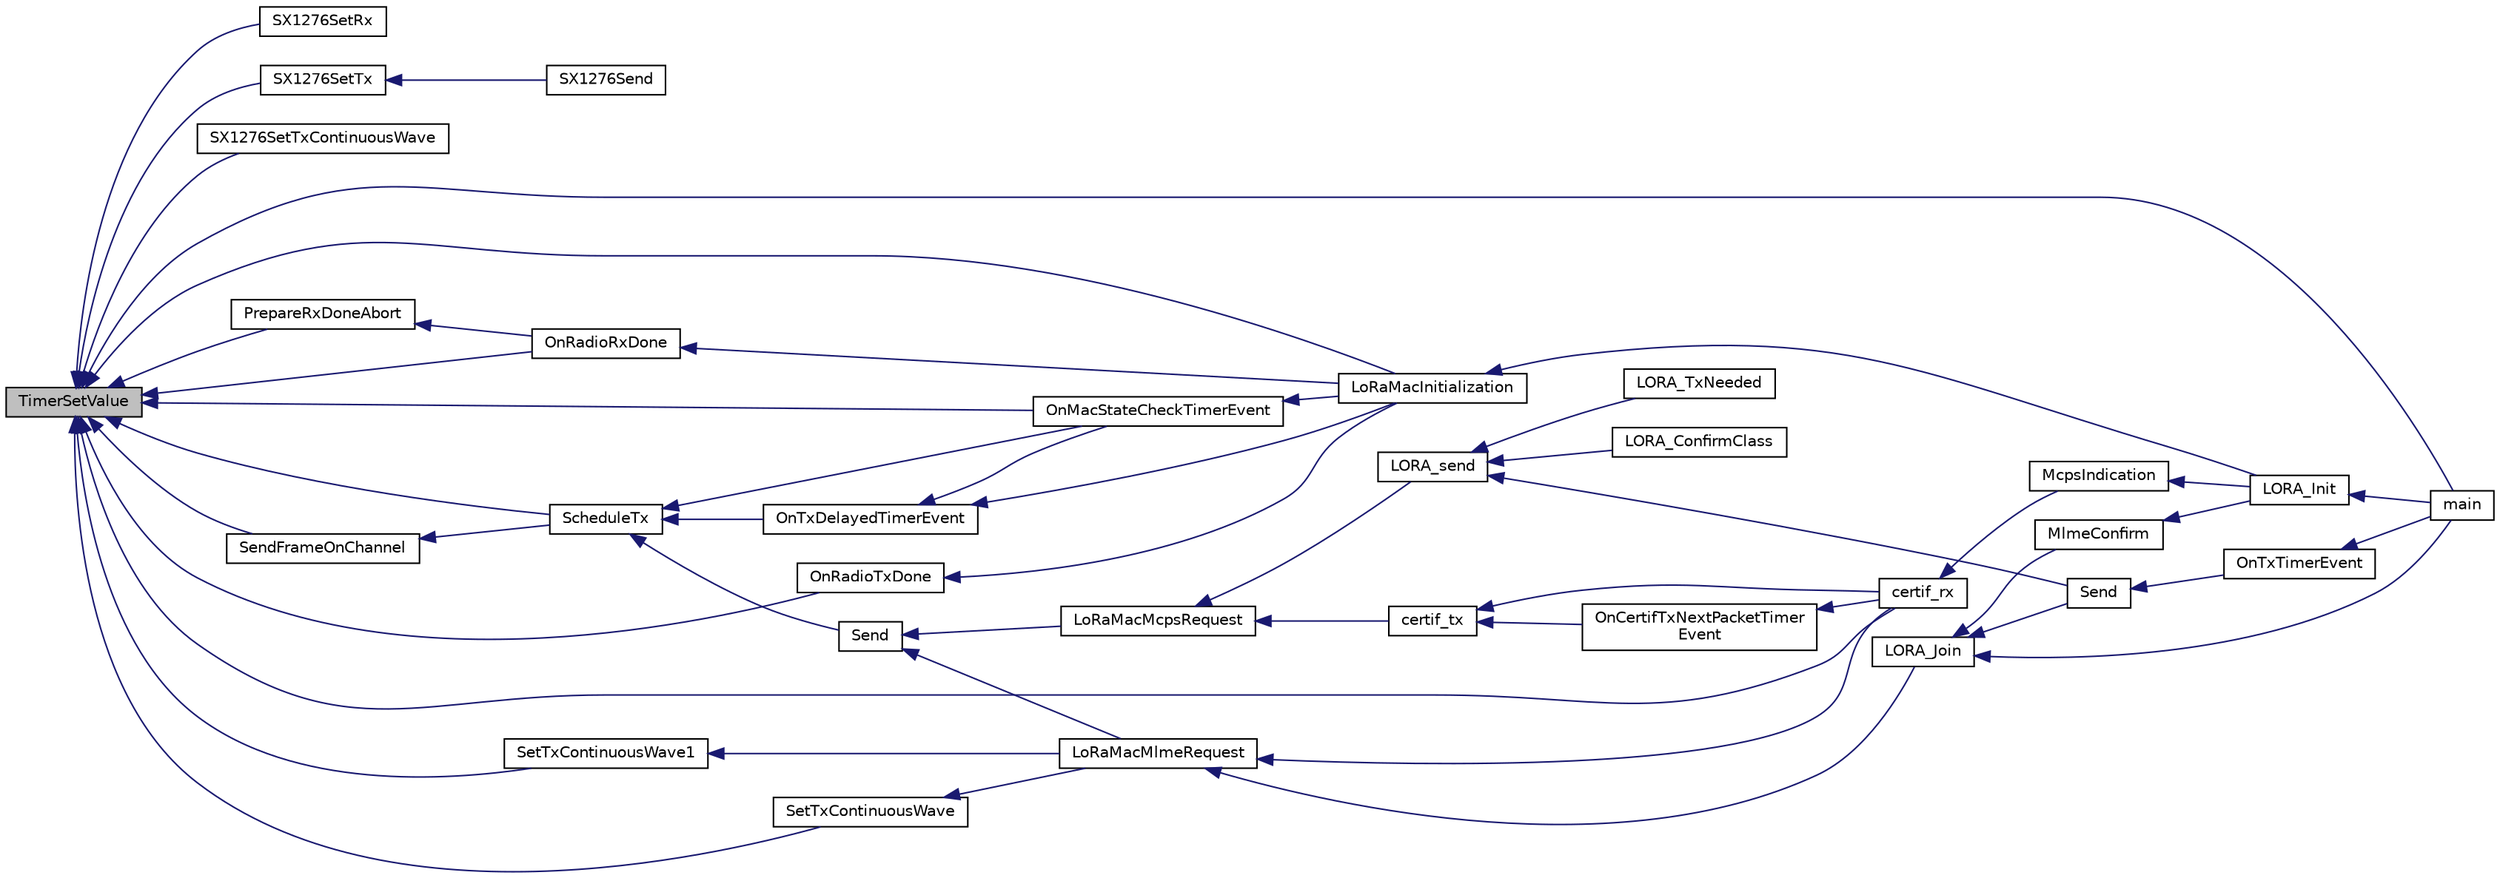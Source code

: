 digraph "TimerSetValue"
{
  edge [fontname="Helvetica",fontsize="10",labelfontname="Helvetica",labelfontsize="10"];
  node [fontname="Helvetica",fontsize="10",shape=record];
  rankdir="LR";
  Node301 [label="TimerSetValue",height=0.2,width=0.4,color="black", fillcolor="grey75", style="filled", fontcolor="black"];
  Node301 -> Node302 [dir="back",color="midnightblue",fontsize="10",style="solid"];
  Node302 [label="SX1276SetRx",height=0.2,width=0.4,color="black", fillcolor="white", style="filled",URL="$sx1276_8h.html#a8c2df9351fbde83379717dc6f76e5c11",tooltip="Sets the radio in reception mode for the given time "];
  Node301 -> Node303 [dir="back",color="midnightblue",fontsize="10",style="solid"];
  Node303 [label="SX1276SetTx",height=0.2,width=0.4,color="black", fillcolor="white", style="filled",URL="$sx1276_8c.html#a4aea9f6f1070dfd4e4b73bb5ddc1fe38",tooltip="Sets the SX1276 in transmission mode for the given time "];
  Node303 -> Node304 [dir="back",color="midnightblue",fontsize="10",style="solid"];
  Node304 [label="SX1276Send",height=0.2,width=0.4,color="black", fillcolor="white", style="filled",URL="$sx1276_8h.html#a901a3dcdbf26005e0f3f2def3e3d83b3",tooltip="Sends the buffer of size. Prepares the packet to be sent and sets the radio in transmission ..."];
  Node301 -> Node305 [dir="back",color="midnightblue",fontsize="10",style="solid"];
  Node305 [label="SX1276SetTxContinuousWave",height=0.2,width=0.4,color="black", fillcolor="white", style="filled",URL="$sx1276_8h.html#ac77895b054eb64df0ee2fa97061efae8",tooltip="Sets the radio in continuous wave transmission mode "];
  Node301 -> Node306 [dir="back",color="midnightblue",fontsize="10",style="solid"];
  Node306 [label="certif_rx",height=0.2,width=0.4,color="black", fillcolor="white", style="filled",URL="$lora-test_8h.html#ad5e51928ecf0cca8d4f33f9e9c10aba4"];
  Node306 -> Node307 [dir="back",color="midnightblue",fontsize="10",style="solid"];
  Node307 [label="McpsIndication",height=0.2,width=0.4,color="black", fillcolor="white", style="filled",URL="$lora_8c.html#aa62f56dcd70e02213fc6e5d0f04b3d1c",tooltip="MCPS-Indication event function "];
  Node307 -> Node308 [dir="back",color="midnightblue",fontsize="10",style="solid"];
  Node308 [label="LORA_Init",height=0.2,width=0.4,color="black", fillcolor="white", style="filled",URL="$lora_8h.html#a60e6c21550fcaf1cadb87454348046ad",tooltip="Lora Initialisation "];
  Node308 -> Node309 [dir="back",color="midnightblue",fontsize="10",style="solid"];
  Node309 [label="main",height=0.2,width=0.4,color="black", fillcolor="white", style="filled",URL="$main_8c.html#a840291bc02cba5474a4cb46a9b9566fe",tooltip="Main program "];
  Node301 -> Node310 [dir="back",color="midnightblue",fontsize="10",style="solid"];
  Node310 [label="OnRadioTxDone",height=0.2,width=0.4,color="black", fillcolor="white", style="filled",URL="$_lo_ra_mac_8c.html#ac87ba7b0231ab8e90b130849e3dee4be",tooltip="Function to be executed on Radio Tx Done event "];
  Node310 -> Node311 [dir="back",color="midnightblue",fontsize="10",style="solid"];
  Node311 [label="LoRaMacInitialization",height=0.2,width=0.4,color="black", fillcolor="white", style="filled",URL="$group___l_o_r_a_m_a_c.html#ga7ca445cf825e45999810b3991273eba5",tooltip="LoRaMAC layer initialization "];
  Node311 -> Node308 [dir="back",color="midnightblue",fontsize="10",style="solid"];
  Node301 -> Node312 [dir="back",color="midnightblue",fontsize="10",style="solid"];
  Node312 [label="PrepareRxDoneAbort",height=0.2,width=0.4,color="black", fillcolor="white", style="filled",URL="$_lo_ra_mac_8c.html#a420f8e89407bab48414b1058d8071c97",tooltip="This function prepares the MAC to abort the execution of function OnRadioRxDone in case of a receptio..."];
  Node312 -> Node313 [dir="back",color="midnightblue",fontsize="10",style="solid"];
  Node313 [label="OnRadioRxDone",height=0.2,width=0.4,color="black", fillcolor="white", style="filled",URL="$_lo_ra_mac_8c.html#a34d9307ff02304a070ade799731ae0ed",tooltip="Function to be executed on Radio Rx Done event "];
  Node313 -> Node311 [dir="back",color="midnightblue",fontsize="10",style="solid"];
  Node301 -> Node313 [dir="back",color="midnightblue",fontsize="10",style="solid"];
  Node301 -> Node314 [dir="back",color="midnightblue",fontsize="10",style="solid"];
  Node314 [label="OnMacStateCheckTimerEvent",height=0.2,width=0.4,color="black", fillcolor="white", style="filled",URL="$_lo_ra_mac_8c.html#a3f66ff4ffb45c3be2a603fec651da617",tooltip="Function executed on Resend Frame timer event. "];
  Node314 -> Node311 [dir="back",color="midnightblue",fontsize="10",style="solid"];
  Node301 -> Node315 [dir="back",color="midnightblue",fontsize="10",style="solid"];
  Node315 [label="ScheduleTx",height=0.2,width=0.4,color="black", fillcolor="white", style="filled",URL="$_lo_ra_mac_8c.html#afac9f47df560a2c63ebe868fcf531716"];
  Node315 -> Node314 [dir="back",color="midnightblue",fontsize="10",style="solid"];
  Node315 -> Node316 [dir="back",color="midnightblue",fontsize="10",style="solid"];
  Node316 [label="OnTxDelayedTimerEvent",height=0.2,width=0.4,color="black", fillcolor="white", style="filled",URL="$_lo_ra_mac_8c.html#aff2188867ec43982ec7701c4815bc0ba",tooltip="Function executed on duty cycle delayed Tx timer event "];
  Node316 -> Node314 [dir="back",color="midnightblue",fontsize="10",style="solid"];
  Node316 -> Node311 [dir="back",color="midnightblue",fontsize="10",style="solid"];
  Node315 -> Node317 [dir="back",color="midnightblue",fontsize="10",style="solid"];
  Node317 [label="Send",height=0.2,width=0.4,color="black", fillcolor="white", style="filled",URL="$_lo_ra_mac_8c.html#a1d5d30b5cbe0349bab89375480c377bf",tooltip="LoRaMAC layer generic send frame "];
  Node317 -> Node318 [dir="back",color="midnightblue",fontsize="10",style="solid"];
  Node318 [label="LoRaMacMlmeRequest",height=0.2,width=0.4,color="black", fillcolor="white", style="filled",URL="$group___l_o_r_a_m_a_c.html#ga097113f30feecc17c780940ff74af33e",tooltip="LoRaMAC MLME-Request "];
  Node318 -> Node306 [dir="back",color="midnightblue",fontsize="10",style="solid"];
  Node318 -> Node319 [dir="back",color="midnightblue",fontsize="10",style="solid"];
  Node319 [label="LORA_Join",height=0.2,width=0.4,color="black", fillcolor="white", style="filled",URL="$lora_8h.html#a3671e53923a80ddbbd43e56342fd94fa",tooltip="Join a Lora Network in classA  if the device is ABP, this is a pass through functon ..."];
  Node319 -> Node320 [dir="back",color="midnightblue",fontsize="10",style="solid"];
  Node320 [label="MlmeConfirm",height=0.2,width=0.4,color="black", fillcolor="white", style="filled",URL="$lora_8c.html#ab72b68cc96c6187003c5dd6e325a74c7",tooltip="MLME-Confirm event function "];
  Node320 -> Node308 [dir="back",color="midnightblue",fontsize="10",style="solid"];
  Node319 -> Node309 [dir="back",color="midnightblue",fontsize="10",style="solid"];
  Node319 -> Node321 [dir="back",color="midnightblue",fontsize="10",style="solid"];
  Node321 [label="Send",height=0.2,width=0.4,color="black", fillcolor="white", style="filled",URL="$main_8c.html#ac96d7cf33dce81bb57a803bb3839d458"];
  Node321 -> Node322 [dir="back",color="midnightblue",fontsize="10",style="solid"];
  Node322 [label="OnTxTimerEvent",height=0.2,width=0.4,color="black", fillcolor="white", style="filled",URL="$main_8c.html#aa660732a6ebc018e235409094d603160"];
  Node322 -> Node309 [dir="back",color="midnightblue",fontsize="10",style="solid"];
  Node317 -> Node323 [dir="back",color="midnightblue",fontsize="10",style="solid"];
  Node323 [label="LoRaMacMcpsRequest",height=0.2,width=0.4,color="black", fillcolor="white", style="filled",URL="$group___l_o_r_a_m_a_c.html#ga79768f8a3c22aaff84d4dfcc77ad508c",tooltip="LoRaMAC MCPS-Request "];
  Node323 -> Node324 [dir="back",color="midnightblue",fontsize="10",style="solid"];
  Node324 [label="certif_tx",height=0.2,width=0.4,color="black", fillcolor="white", style="filled",URL="$lora-test_8c.html#a735361add977554215fd3e1e70b74760"];
  Node324 -> Node306 [dir="back",color="midnightblue",fontsize="10",style="solid"];
  Node324 -> Node325 [dir="back",color="midnightblue",fontsize="10",style="solid"];
  Node325 [label="OnCertifTxNextPacketTimer\lEvent",height=0.2,width=0.4,color="black", fillcolor="white", style="filled",URL="$lora-test_8c.html#a2e3edcd940d4df35743fe87783f89bbc",tooltip="Function executed on TxNextPacket Timeout event "];
  Node325 -> Node306 [dir="back",color="midnightblue",fontsize="10",style="solid"];
  Node323 -> Node326 [dir="back",color="midnightblue",fontsize="10",style="solid"];
  Node326 [label="LORA_send",height=0.2,width=0.4,color="black", fillcolor="white", style="filled",URL="$lora_8h.html#a343d8f2ddf9b21cb458e4a3e09076b5e",tooltip="run Lora classA state Machine "];
  Node326 -> Node321 [dir="back",color="midnightblue",fontsize="10",style="solid"];
  Node326 -> Node327 [dir="back",color="midnightblue",fontsize="10",style="solid"];
  Node327 [label="LORA_ConfirmClass",height=0.2,width=0.4,color="black", fillcolor="white", style="filled",URL="$main_8c.html#abf14859b334f10d0a38ee8489bee4bc1"];
  Node326 -> Node328 [dir="back",color="midnightblue",fontsize="10",style="solid"];
  Node328 [label="LORA_TxNeeded",height=0.2,width=0.4,color="black", fillcolor="white", style="filled",URL="$main_8c.html#a0bc8d6aec6bbd336bb8fd19cedd8a8b3"];
  Node301 -> Node329 [dir="back",color="midnightblue",fontsize="10",style="solid"];
  Node329 [label="SendFrameOnChannel",height=0.2,width=0.4,color="black", fillcolor="white", style="filled",URL="$_lo_ra_mac_8c.html#a2a974677f0401e2575148082667331de",tooltip="LoRaMAC layer prepared frame buffer transmission with channel specification "];
  Node329 -> Node315 [dir="back",color="midnightblue",fontsize="10",style="solid"];
  Node301 -> Node330 [dir="back",color="midnightblue",fontsize="10",style="solid"];
  Node330 [label="SetTxContinuousWave",height=0.2,width=0.4,color="black", fillcolor="white", style="filled",URL="$_lo_ra_mac_8c.html#a6a476e328faedf4544aa63adf40f931e",tooltip="Sets the radio in continuous transmission mode "];
  Node330 -> Node318 [dir="back",color="midnightblue",fontsize="10",style="solid"];
  Node301 -> Node331 [dir="back",color="midnightblue",fontsize="10",style="solid"];
  Node331 [label="SetTxContinuousWave1",height=0.2,width=0.4,color="black", fillcolor="white", style="filled",URL="$_lo_ra_mac_8c.html#a1974034d3a6ef2a0c38f4f853cfb62fb",tooltip="Sets the radio in continuous transmission mode "];
  Node331 -> Node318 [dir="back",color="midnightblue",fontsize="10",style="solid"];
  Node301 -> Node311 [dir="back",color="midnightblue",fontsize="10",style="solid"];
  Node301 -> Node309 [dir="back",color="midnightblue",fontsize="10",style="solid"];
}
